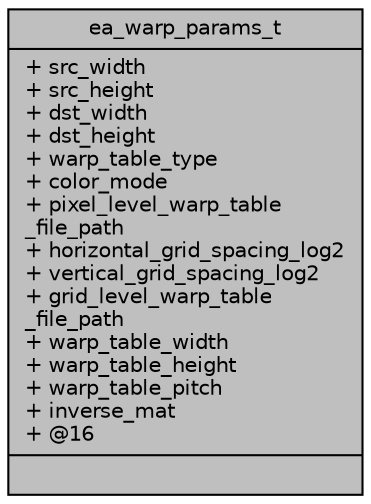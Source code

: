digraph "ea_warp_params_t"
{
 // INTERACTIVE_SVG=YES
 // LATEX_PDF_SIZE
  bgcolor="transparent";
  edge [fontname="Helvetica",fontsize="10",labelfontname="Helvetica",labelfontsize="10"];
  node [fontname="Helvetica",fontsize="10",shape=record];
  Node1 [label="{ea_warp_params_t\n|+ src_width\l+ src_height\l+ dst_width\l+ dst_height\l+ warp_table_type\l+ color_mode\l+ pixel_level_warp_table\l_file_path\l+ horizontal_grid_spacing_log2\l+ vertical_grid_spacing_log2\l+ grid_level_warp_table\l_file_path\l+ warp_table_width\l+ warp_table_height\l+ warp_table_pitch\l+ inverse_mat\l+ @16\l|}",height=0.2,width=0.4,color="black", fillcolor="grey75", style="filled", fontcolor="black",tooltip=" "];
}

